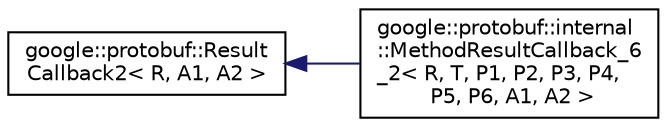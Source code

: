digraph "类继承关系图"
{
 // LATEX_PDF_SIZE
  edge [fontname="Helvetica",fontsize="10",labelfontname="Helvetica",labelfontsize="10"];
  node [fontname="Helvetica",fontsize="10",shape=record];
  rankdir="LR";
  Node0 [label="google::protobuf::Result\lCallback2\< R, A1, A2 \>",height=0.2,width=0.4,color="black", fillcolor="white", style="filled",URL="$classgoogle_1_1protobuf_1_1ResultCallback2.html",tooltip=" "];
  Node0 -> Node1 [dir="back",color="midnightblue",fontsize="10",style="solid",fontname="Helvetica"];
  Node1 [label="google::protobuf::internal\l::MethodResultCallback_6\l_2\< R, T, P1, P2, P3, P4,\l P5, P6, A1, A2 \>",height=0.2,width=0.4,color="black", fillcolor="white", style="filled",URL="$classgoogle_1_1protobuf_1_1internal_1_1MethodResultCallback__6__2.html",tooltip=" "];
}
